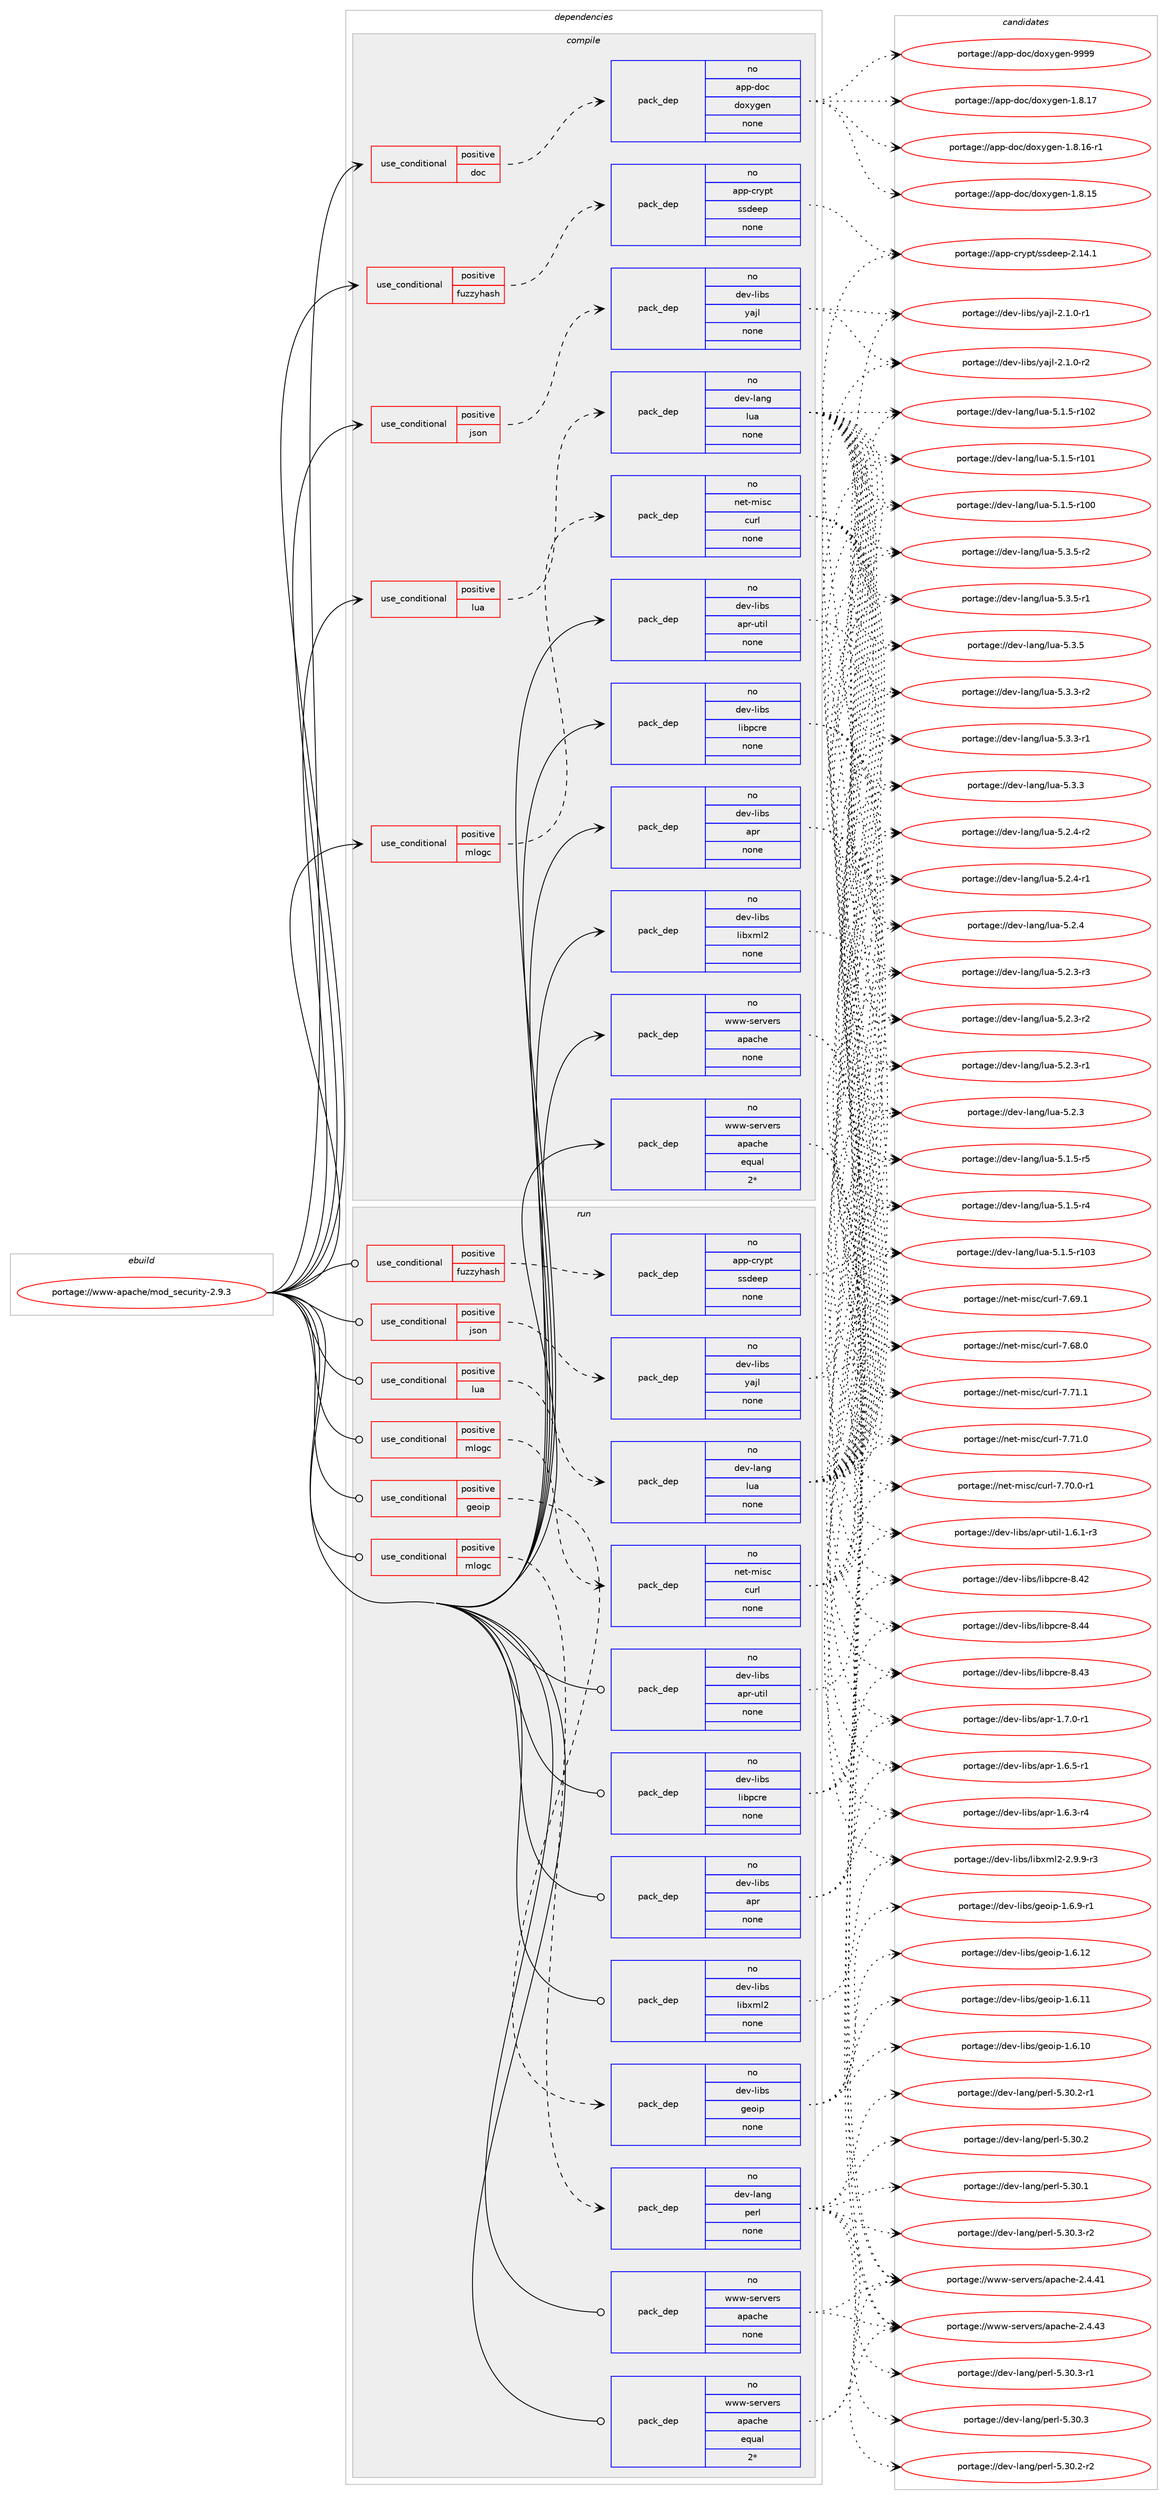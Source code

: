 digraph prolog {

# *************
# Graph options
# *************

newrank=true;
concentrate=true;
compound=true;
graph [rankdir=LR,fontname=Helvetica,fontsize=10,ranksep=1.5];#, ranksep=2.5, nodesep=0.2];
edge  [arrowhead=vee];
node  [fontname=Helvetica,fontsize=10];

# **********
# The ebuild
# **********

subgraph cluster_leftcol {
color=gray;
rank=same;
label=<<i>ebuild</i>>;
id [label="portage://www-apache/mod_security-2.9.3", color=red, width=4, href="../www-apache/mod_security-2.9.3.svg"];
}

# ****************
# The dependencies
# ****************

subgraph cluster_midcol {
color=gray;
label=<<i>dependencies</i>>;
subgraph cluster_compile {
fillcolor="#eeeeee";
style=filled;
label=<<i>compile</i>>;
subgraph cond252 {
dependency2181 [label=<<TABLE BORDER="0" CELLBORDER="1" CELLSPACING="0" CELLPADDING="4"><TR><TD ROWSPAN="3" CELLPADDING="10">use_conditional</TD></TR><TR><TD>positive</TD></TR><TR><TD>doc</TD></TR></TABLE>>, shape=none, color=red];
subgraph pack1894 {
dependency2182 [label=<<TABLE BORDER="0" CELLBORDER="1" CELLSPACING="0" CELLPADDING="4" WIDTH="220"><TR><TD ROWSPAN="6" CELLPADDING="30">pack_dep</TD></TR><TR><TD WIDTH="110">no</TD></TR><TR><TD>app-doc</TD></TR><TR><TD>doxygen</TD></TR><TR><TD>none</TD></TR><TR><TD></TD></TR></TABLE>>, shape=none, color=blue];
}
dependency2181:e -> dependency2182:w [weight=20,style="dashed",arrowhead="vee"];
}
id:e -> dependency2181:w [weight=20,style="solid",arrowhead="vee"];
subgraph cond253 {
dependency2183 [label=<<TABLE BORDER="0" CELLBORDER="1" CELLSPACING="0" CELLPADDING="4"><TR><TD ROWSPAN="3" CELLPADDING="10">use_conditional</TD></TR><TR><TD>positive</TD></TR><TR><TD>fuzzyhash</TD></TR></TABLE>>, shape=none, color=red];
subgraph pack1895 {
dependency2184 [label=<<TABLE BORDER="0" CELLBORDER="1" CELLSPACING="0" CELLPADDING="4" WIDTH="220"><TR><TD ROWSPAN="6" CELLPADDING="30">pack_dep</TD></TR><TR><TD WIDTH="110">no</TD></TR><TR><TD>app-crypt</TD></TR><TR><TD>ssdeep</TD></TR><TR><TD>none</TD></TR><TR><TD></TD></TR></TABLE>>, shape=none, color=blue];
}
dependency2183:e -> dependency2184:w [weight=20,style="dashed",arrowhead="vee"];
}
id:e -> dependency2183:w [weight=20,style="solid",arrowhead="vee"];
subgraph cond254 {
dependency2185 [label=<<TABLE BORDER="0" CELLBORDER="1" CELLSPACING="0" CELLPADDING="4"><TR><TD ROWSPAN="3" CELLPADDING="10">use_conditional</TD></TR><TR><TD>positive</TD></TR><TR><TD>json</TD></TR></TABLE>>, shape=none, color=red];
subgraph pack1896 {
dependency2186 [label=<<TABLE BORDER="0" CELLBORDER="1" CELLSPACING="0" CELLPADDING="4" WIDTH="220"><TR><TD ROWSPAN="6" CELLPADDING="30">pack_dep</TD></TR><TR><TD WIDTH="110">no</TD></TR><TR><TD>dev-libs</TD></TR><TR><TD>yajl</TD></TR><TR><TD>none</TD></TR><TR><TD></TD></TR></TABLE>>, shape=none, color=blue];
}
dependency2185:e -> dependency2186:w [weight=20,style="dashed",arrowhead="vee"];
}
id:e -> dependency2185:w [weight=20,style="solid",arrowhead="vee"];
subgraph cond255 {
dependency2187 [label=<<TABLE BORDER="0" CELLBORDER="1" CELLSPACING="0" CELLPADDING="4"><TR><TD ROWSPAN="3" CELLPADDING="10">use_conditional</TD></TR><TR><TD>positive</TD></TR><TR><TD>lua</TD></TR></TABLE>>, shape=none, color=red];
subgraph pack1897 {
dependency2188 [label=<<TABLE BORDER="0" CELLBORDER="1" CELLSPACING="0" CELLPADDING="4" WIDTH="220"><TR><TD ROWSPAN="6" CELLPADDING="30">pack_dep</TD></TR><TR><TD WIDTH="110">no</TD></TR><TR><TD>dev-lang</TD></TR><TR><TD>lua</TD></TR><TR><TD>none</TD></TR><TR><TD></TD></TR></TABLE>>, shape=none, color=blue];
}
dependency2187:e -> dependency2188:w [weight=20,style="dashed",arrowhead="vee"];
}
id:e -> dependency2187:w [weight=20,style="solid",arrowhead="vee"];
subgraph cond256 {
dependency2189 [label=<<TABLE BORDER="0" CELLBORDER="1" CELLSPACING="0" CELLPADDING="4"><TR><TD ROWSPAN="3" CELLPADDING="10">use_conditional</TD></TR><TR><TD>positive</TD></TR><TR><TD>mlogc</TD></TR></TABLE>>, shape=none, color=red];
subgraph pack1898 {
dependency2190 [label=<<TABLE BORDER="0" CELLBORDER="1" CELLSPACING="0" CELLPADDING="4" WIDTH="220"><TR><TD ROWSPAN="6" CELLPADDING="30">pack_dep</TD></TR><TR><TD WIDTH="110">no</TD></TR><TR><TD>net-misc</TD></TR><TR><TD>curl</TD></TR><TR><TD>none</TD></TR><TR><TD></TD></TR></TABLE>>, shape=none, color=blue];
}
dependency2189:e -> dependency2190:w [weight=20,style="dashed",arrowhead="vee"];
}
id:e -> dependency2189:w [weight=20,style="solid",arrowhead="vee"];
subgraph pack1899 {
dependency2191 [label=<<TABLE BORDER="0" CELLBORDER="1" CELLSPACING="0" CELLPADDING="4" WIDTH="220"><TR><TD ROWSPAN="6" CELLPADDING="30">pack_dep</TD></TR><TR><TD WIDTH="110">no</TD></TR><TR><TD>dev-libs</TD></TR><TR><TD>apr</TD></TR><TR><TD>none</TD></TR><TR><TD></TD></TR></TABLE>>, shape=none, color=blue];
}
id:e -> dependency2191:w [weight=20,style="solid",arrowhead="vee"];
subgraph pack1900 {
dependency2192 [label=<<TABLE BORDER="0" CELLBORDER="1" CELLSPACING="0" CELLPADDING="4" WIDTH="220"><TR><TD ROWSPAN="6" CELLPADDING="30">pack_dep</TD></TR><TR><TD WIDTH="110">no</TD></TR><TR><TD>dev-libs</TD></TR><TR><TD>apr-util</TD></TR><TR><TD>none</TD></TR><TR><TD></TD></TR></TABLE>>, shape=none, color=blue];
}
id:e -> dependency2192:w [weight=20,style="solid",arrowhead="vee"];
subgraph pack1901 {
dependency2193 [label=<<TABLE BORDER="0" CELLBORDER="1" CELLSPACING="0" CELLPADDING="4" WIDTH="220"><TR><TD ROWSPAN="6" CELLPADDING="30">pack_dep</TD></TR><TR><TD WIDTH="110">no</TD></TR><TR><TD>dev-libs</TD></TR><TR><TD>libpcre</TD></TR><TR><TD>none</TD></TR><TR><TD></TD></TR></TABLE>>, shape=none, color=blue];
}
id:e -> dependency2193:w [weight=20,style="solid",arrowhead="vee"];
subgraph pack1902 {
dependency2194 [label=<<TABLE BORDER="0" CELLBORDER="1" CELLSPACING="0" CELLPADDING="4" WIDTH="220"><TR><TD ROWSPAN="6" CELLPADDING="30">pack_dep</TD></TR><TR><TD WIDTH="110">no</TD></TR><TR><TD>dev-libs</TD></TR><TR><TD>libxml2</TD></TR><TR><TD>none</TD></TR><TR><TD></TD></TR></TABLE>>, shape=none, color=blue];
}
id:e -> dependency2194:w [weight=20,style="solid",arrowhead="vee"];
subgraph pack1903 {
dependency2195 [label=<<TABLE BORDER="0" CELLBORDER="1" CELLSPACING="0" CELLPADDING="4" WIDTH="220"><TR><TD ROWSPAN="6" CELLPADDING="30">pack_dep</TD></TR><TR><TD WIDTH="110">no</TD></TR><TR><TD>www-servers</TD></TR><TR><TD>apache</TD></TR><TR><TD>equal</TD></TR><TR><TD>2*</TD></TR></TABLE>>, shape=none, color=blue];
}
id:e -> dependency2195:w [weight=20,style="solid",arrowhead="vee"];
subgraph pack1904 {
dependency2196 [label=<<TABLE BORDER="0" CELLBORDER="1" CELLSPACING="0" CELLPADDING="4" WIDTH="220"><TR><TD ROWSPAN="6" CELLPADDING="30">pack_dep</TD></TR><TR><TD WIDTH="110">no</TD></TR><TR><TD>www-servers</TD></TR><TR><TD>apache</TD></TR><TR><TD>none</TD></TR><TR><TD></TD></TR></TABLE>>, shape=none, color=blue];
}
id:e -> dependency2196:w [weight=20,style="solid",arrowhead="vee"];
}
subgraph cluster_compileandrun {
fillcolor="#eeeeee";
style=filled;
label=<<i>compile and run</i>>;
}
subgraph cluster_run {
fillcolor="#eeeeee";
style=filled;
label=<<i>run</i>>;
subgraph cond257 {
dependency2197 [label=<<TABLE BORDER="0" CELLBORDER="1" CELLSPACING="0" CELLPADDING="4"><TR><TD ROWSPAN="3" CELLPADDING="10">use_conditional</TD></TR><TR><TD>positive</TD></TR><TR><TD>fuzzyhash</TD></TR></TABLE>>, shape=none, color=red];
subgraph pack1905 {
dependency2198 [label=<<TABLE BORDER="0" CELLBORDER="1" CELLSPACING="0" CELLPADDING="4" WIDTH="220"><TR><TD ROWSPAN="6" CELLPADDING="30">pack_dep</TD></TR><TR><TD WIDTH="110">no</TD></TR><TR><TD>app-crypt</TD></TR><TR><TD>ssdeep</TD></TR><TR><TD>none</TD></TR><TR><TD></TD></TR></TABLE>>, shape=none, color=blue];
}
dependency2197:e -> dependency2198:w [weight=20,style="dashed",arrowhead="vee"];
}
id:e -> dependency2197:w [weight=20,style="solid",arrowhead="odot"];
subgraph cond258 {
dependency2199 [label=<<TABLE BORDER="0" CELLBORDER="1" CELLSPACING="0" CELLPADDING="4"><TR><TD ROWSPAN="3" CELLPADDING="10">use_conditional</TD></TR><TR><TD>positive</TD></TR><TR><TD>geoip</TD></TR></TABLE>>, shape=none, color=red];
subgraph pack1906 {
dependency2200 [label=<<TABLE BORDER="0" CELLBORDER="1" CELLSPACING="0" CELLPADDING="4" WIDTH="220"><TR><TD ROWSPAN="6" CELLPADDING="30">pack_dep</TD></TR><TR><TD WIDTH="110">no</TD></TR><TR><TD>dev-libs</TD></TR><TR><TD>geoip</TD></TR><TR><TD>none</TD></TR><TR><TD></TD></TR></TABLE>>, shape=none, color=blue];
}
dependency2199:e -> dependency2200:w [weight=20,style="dashed",arrowhead="vee"];
}
id:e -> dependency2199:w [weight=20,style="solid",arrowhead="odot"];
subgraph cond259 {
dependency2201 [label=<<TABLE BORDER="0" CELLBORDER="1" CELLSPACING="0" CELLPADDING="4"><TR><TD ROWSPAN="3" CELLPADDING="10">use_conditional</TD></TR><TR><TD>positive</TD></TR><TR><TD>json</TD></TR></TABLE>>, shape=none, color=red];
subgraph pack1907 {
dependency2202 [label=<<TABLE BORDER="0" CELLBORDER="1" CELLSPACING="0" CELLPADDING="4" WIDTH="220"><TR><TD ROWSPAN="6" CELLPADDING="30">pack_dep</TD></TR><TR><TD WIDTH="110">no</TD></TR><TR><TD>dev-libs</TD></TR><TR><TD>yajl</TD></TR><TR><TD>none</TD></TR><TR><TD></TD></TR></TABLE>>, shape=none, color=blue];
}
dependency2201:e -> dependency2202:w [weight=20,style="dashed",arrowhead="vee"];
}
id:e -> dependency2201:w [weight=20,style="solid",arrowhead="odot"];
subgraph cond260 {
dependency2203 [label=<<TABLE BORDER="0" CELLBORDER="1" CELLSPACING="0" CELLPADDING="4"><TR><TD ROWSPAN="3" CELLPADDING="10">use_conditional</TD></TR><TR><TD>positive</TD></TR><TR><TD>lua</TD></TR></TABLE>>, shape=none, color=red];
subgraph pack1908 {
dependency2204 [label=<<TABLE BORDER="0" CELLBORDER="1" CELLSPACING="0" CELLPADDING="4" WIDTH="220"><TR><TD ROWSPAN="6" CELLPADDING="30">pack_dep</TD></TR><TR><TD WIDTH="110">no</TD></TR><TR><TD>dev-lang</TD></TR><TR><TD>lua</TD></TR><TR><TD>none</TD></TR><TR><TD></TD></TR></TABLE>>, shape=none, color=blue];
}
dependency2203:e -> dependency2204:w [weight=20,style="dashed",arrowhead="vee"];
}
id:e -> dependency2203:w [weight=20,style="solid",arrowhead="odot"];
subgraph cond261 {
dependency2205 [label=<<TABLE BORDER="0" CELLBORDER="1" CELLSPACING="0" CELLPADDING="4"><TR><TD ROWSPAN="3" CELLPADDING="10">use_conditional</TD></TR><TR><TD>positive</TD></TR><TR><TD>mlogc</TD></TR></TABLE>>, shape=none, color=red];
subgraph pack1909 {
dependency2206 [label=<<TABLE BORDER="0" CELLBORDER="1" CELLSPACING="0" CELLPADDING="4" WIDTH="220"><TR><TD ROWSPAN="6" CELLPADDING="30">pack_dep</TD></TR><TR><TD WIDTH="110">no</TD></TR><TR><TD>dev-lang</TD></TR><TR><TD>perl</TD></TR><TR><TD>none</TD></TR><TR><TD></TD></TR></TABLE>>, shape=none, color=blue];
}
dependency2205:e -> dependency2206:w [weight=20,style="dashed",arrowhead="vee"];
}
id:e -> dependency2205:w [weight=20,style="solid",arrowhead="odot"];
subgraph cond262 {
dependency2207 [label=<<TABLE BORDER="0" CELLBORDER="1" CELLSPACING="0" CELLPADDING="4"><TR><TD ROWSPAN="3" CELLPADDING="10">use_conditional</TD></TR><TR><TD>positive</TD></TR><TR><TD>mlogc</TD></TR></TABLE>>, shape=none, color=red];
subgraph pack1910 {
dependency2208 [label=<<TABLE BORDER="0" CELLBORDER="1" CELLSPACING="0" CELLPADDING="4" WIDTH="220"><TR><TD ROWSPAN="6" CELLPADDING="30">pack_dep</TD></TR><TR><TD WIDTH="110">no</TD></TR><TR><TD>net-misc</TD></TR><TR><TD>curl</TD></TR><TR><TD>none</TD></TR><TR><TD></TD></TR></TABLE>>, shape=none, color=blue];
}
dependency2207:e -> dependency2208:w [weight=20,style="dashed",arrowhead="vee"];
}
id:e -> dependency2207:w [weight=20,style="solid",arrowhead="odot"];
subgraph pack1911 {
dependency2209 [label=<<TABLE BORDER="0" CELLBORDER="1" CELLSPACING="0" CELLPADDING="4" WIDTH="220"><TR><TD ROWSPAN="6" CELLPADDING="30">pack_dep</TD></TR><TR><TD WIDTH="110">no</TD></TR><TR><TD>dev-libs</TD></TR><TR><TD>apr</TD></TR><TR><TD>none</TD></TR><TR><TD></TD></TR></TABLE>>, shape=none, color=blue];
}
id:e -> dependency2209:w [weight=20,style="solid",arrowhead="odot"];
subgraph pack1912 {
dependency2210 [label=<<TABLE BORDER="0" CELLBORDER="1" CELLSPACING="0" CELLPADDING="4" WIDTH="220"><TR><TD ROWSPAN="6" CELLPADDING="30">pack_dep</TD></TR><TR><TD WIDTH="110">no</TD></TR><TR><TD>dev-libs</TD></TR><TR><TD>apr-util</TD></TR><TR><TD>none</TD></TR><TR><TD></TD></TR></TABLE>>, shape=none, color=blue];
}
id:e -> dependency2210:w [weight=20,style="solid",arrowhead="odot"];
subgraph pack1913 {
dependency2211 [label=<<TABLE BORDER="0" CELLBORDER="1" CELLSPACING="0" CELLPADDING="4" WIDTH="220"><TR><TD ROWSPAN="6" CELLPADDING="30">pack_dep</TD></TR><TR><TD WIDTH="110">no</TD></TR><TR><TD>dev-libs</TD></TR><TR><TD>libpcre</TD></TR><TR><TD>none</TD></TR><TR><TD></TD></TR></TABLE>>, shape=none, color=blue];
}
id:e -> dependency2211:w [weight=20,style="solid",arrowhead="odot"];
subgraph pack1914 {
dependency2212 [label=<<TABLE BORDER="0" CELLBORDER="1" CELLSPACING="0" CELLPADDING="4" WIDTH="220"><TR><TD ROWSPAN="6" CELLPADDING="30">pack_dep</TD></TR><TR><TD WIDTH="110">no</TD></TR><TR><TD>dev-libs</TD></TR><TR><TD>libxml2</TD></TR><TR><TD>none</TD></TR><TR><TD></TD></TR></TABLE>>, shape=none, color=blue];
}
id:e -> dependency2212:w [weight=20,style="solid",arrowhead="odot"];
subgraph pack1915 {
dependency2213 [label=<<TABLE BORDER="0" CELLBORDER="1" CELLSPACING="0" CELLPADDING="4" WIDTH="220"><TR><TD ROWSPAN="6" CELLPADDING="30">pack_dep</TD></TR><TR><TD WIDTH="110">no</TD></TR><TR><TD>www-servers</TD></TR><TR><TD>apache</TD></TR><TR><TD>equal</TD></TR><TR><TD>2*</TD></TR></TABLE>>, shape=none, color=blue];
}
id:e -> dependency2213:w [weight=20,style="solid",arrowhead="odot"];
subgraph pack1916 {
dependency2214 [label=<<TABLE BORDER="0" CELLBORDER="1" CELLSPACING="0" CELLPADDING="4" WIDTH="220"><TR><TD ROWSPAN="6" CELLPADDING="30">pack_dep</TD></TR><TR><TD WIDTH="110">no</TD></TR><TR><TD>www-servers</TD></TR><TR><TD>apache</TD></TR><TR><TD>none</TD></TR><TR><TD></TD></TR></TABLE>>, shape=none, color=blue];
}
id:e -> dependency2214:w [weight=20,style="solid",arrowhead="odot"];
}
}

# **************
# The candidates
# **************

subgraph cluster_choices {
rank=same;
color=gray;
label=<<i>candidates</i>>;

subgraph choice1894 {
color=black;
nodesep=1;
choice971121124510011199471001111201211031011104557575757 [label="portage://app-doc/doxygen-9999", color=red, width=4,href="../app-doc/doxygen-9999.svg"];
choice9711211245100111994710011112012110310111045494656464955 [label="portage://app-doc/doxygen-1.8.17", color=red, width=4,href="../app-doc/doxygen-1.8.17.svg"];
choice97112112451001119947100111120121103101110454946564649544511449 [label="portage://app-doc/doxygen-1.8.16-r1", color=red, width=4,href="../app-doc/doxygen-1.8.16-r1.svg"];
choice9711211245100111994710011112012110310111045494656464953 [label="portage://app-doc/doxygen-1.8.15", color=red, width=4,href="../app-doc/doxygen-1.8.15.svg"];
dependency2182:e -> choice971121124510011199471001111201211031011104557575757:w [style=dotted,weight="100"];
dependency2182:e -> choice9711211245100111994710011112012110310111045494656464955:w [style=dotted,weight="100"];
dependency2182:e -> choice97112112451001119947100111120121103101110454946564649544511449:w [style=dotted,weight="100"];
dependency2182:e -> choice9711211245100111994710011112012110310111045494656464953:w [style=dotted,weight="100"];
}
subgraph choice1895 {
color=black;
nodesep=1;
choice9711211245991141211121164711511510010110111245504649524649 [label="portage://app-crypt/ssdeep-2.14.1", color=red, width=4,href="../app-crypt/ssdeep-2.14.1.svg"];
dependency2184:e -> choice9711211245991141211121164711511510010110111245504649524649:w [style=dotted,weight="100"];
}
subgraph choice1896 {
color=black;
nodesep=1;
choice100101118451081059811547121971061084550464946484511450 [label="portage://dev-libs/yajl-2.1.0-r2", color=red, width=4,href="../dev-libs/yajl-2.1.0-r2.svg"];
choice100101118451081059811547121971061084550464946484511449 [label="portage://dev-libs/yajl-2.1.0-r1", color=red, width=4,href="../dev-libs/yajl-2.1.0-r1.svg"];
dependency2186:e -> choice100101118451081059811547121971061084550464946484511450:w [style=dotted,weight="100"];
dependency2186:e -> choice100101118451081059811547121971061084550464946484511449:w [style=dotted,weight="100"];
}
subgraph choice1897 {
color=black;
nodesep=1;
choice100101118451089711010347108117974553465146534511450 [label="portage://dev-lang/lua-5.3.5-r2", color=red, width=4,href="../dev-lang/lua-5.3.5-r2.svg"];
choice100101118451089711010347108117974553465146534511449 [label="portage://dev-lang/lua-5.3.5-r1", color=red, width=4,href="../dev-lang/lua-5.3.5-r1.svg"];
choice10010111845108971101034710811797455346514653 [label="portage://dev-lang/lua-5.3.5", color=red, width=4,href="../dev-lang/lua-5.3.5.svg"];
choice100101118451089711010347108117974553465146514511450 [label="portage://dev-lang/lua-5.3.3-r2", color=red, width=4,href="../dev-lang/lua-5.3.3-r2.svg"];
choice100101118451089711010347108117974553465146514511449 [label="portage://dev-lang/lua-5.3.3-r1", color=red, width=4,href="../dev-lang/lua-5.3.3-r1.svg"];
choice10010111845108971101034710811797455346514651 [label="portage://dev-lang/lua-5.3.3", color=red, width=4,href="../dev-lang/lua-5.3.3.svg"];
choice100101118451089711010347108117974553465046524511450 [label="portage://dev-lang/lua-5.2.4-r2", color=red, width=4,href="../dev-lang/lua-5.2.4-r2.svg"];
choice100101118451089711010347108117974553465046524511449 [label="portage://dev-lang/lua-5.2.4-r1", color=red, width=4,href="../dev-lang/lua-5.2.4-r1.svg"];
choice10010111845108971101034710811797455346504652 [label="portage://dev-lang/lua-5.2.4", color=red, width=4,href="../dev-lang/lua-5.2.4.svg"];
choice100101118451089711010347108117974553465046514511451 [label="portage://dev-lang/lua-5.2.3-r3", color=red, width=4,href="../dev-lang/lua-5.2.3-r3.svg"];
choice100101118451089711010347108117974553465046514511450 [label="portage://dev-lang/lua-5.2.3-r2", color=red, width=4,href="../dev-lang/lua-5.2.3-r2.svg"];
choice100101118451089711010347108117974553465046514511449 [label="portage://dev-lang/lua-5.2.3-r1", color=red, width=4,href="../dev-lang/lua-5.2.3-r1.svg"];
choice10010111845108971101034710811797455346504651 [label="portage://dev-lang/lua-5.2.3", color=red, width=4,href="../dev-lang/lua-5.2.3.svg"];
choice100101118451089711010347108117974553464946534511453 [label="portage://dev-lang/lua-5.1.5-r5", color=red, width=4,href="../dev-lang/lua-5.1.5-r5.svg"];
choice100101118451089711010347108117974553464946534511452 [label="portage://dev-lang/lua-5.1.5-r4", color=red, width=4,href="../dev-lang/lua-5.1.5-r4.svg"];
choice1001011184510897110103471081179745534649465345114494851 [label="portage://dev-lang/lua-5.1.5-r103", color=red, width=4,href="../dev-lang/lua-5.1.5-r103.svg"];
choice1001011184510897110103471081179745534649465345114494850 [label="portage://dev-lang/lua-5.1.5-r102", color=red, width=4,href="../dev-lang/lua-5.1.5-r102.svg"];
choice1001011184510897110103471081179745534649465345114494849 [label="portage://dev-lang/lua-5.1.5-r101", color=red, width=4,href="../dev-lang/lua-5.1.5-r101.svg"];
choice1001011184510897110103471081179745534649465345114494848 [label="portage://dev-lang/lua-5.1.5-r100", color=red, width=4,href="../dev-lang/lua-5.1.5-r100.svg"];
dependency2188:e -> choice100101118451089711010347108117974553465146534511450:w [style=dotted,weight="100"];
dependency2188:e -> choice100101118451089711010347108117974553465146534511449:w [style=dotted,weight="100"];
dependency2188:e -> choice10010111845108971101034710811797455346514653:w [style=dotted,weight="100"];
dependency2188:e -> choice100101118451089711010347108117974553465146514511450:w [style=dotted,weight="100"];
dependency2188:e -> choice100101118451089711010347108117974553465146514511449:w [style=dotted,weight="100"];
dependency2188:e -> choice10010111845108971101034710811797455346514651:w [style=dotted,weight="100"];
dependency2188:e -> choice100101118451089711010347108117974553465046524511450:w [style=dotted,weight="100"];
dependency2188:e -> choice100101118451089711010347108117974553465046524511449:w [style=dotted,weight="100"];
dependency2188:e -> choice10010111845108971101034710811797455346504652:w [style=dotted,weight="100"];
dependency2188:e -> choice100101118451089711010347108117974553465046514511451:w [style=dotted,weight="100"];
dependency2188:e -> choice100101118451089711010347108117974553465046514511450:w [style=dotted,weight="100"];
dependency2188:e -> choice100101118451089711010347108117974553465046514511449:w [style=dotted,weight="100"];
dependency2188:e -> choice10010111845108971101034710811797455346504651:w [style=dotted,weight="100"];
dependency2188:e -> choice100101118451089711010347108117974553464946534511453:w [style=dotted,weight="100"];
dependency2188:e -> choice100101118451089711010347108117974553464946534511452:w [style=dotted,weight="100"];
dependency2188:e -> choice1001011184510897110103471081179745534649465345114494851:w [style=dotted,weight="100"];
dependency2188:e -> choice1001011184510897110103471081179745534649465345114494850:w [style=dotted,weight="100"];
dependency2188:e -> choice1001011184510897110103471081179745534649465345114494849:w [style=dotted,weight="100"];
dependency2188:e -> choice1001011184510897110103471081179745534649465345114494848:w [style=dotted,weight="100"];
}
subgraph choice1898 {
color=black;
nodesep=1;
choice1101011164510910511599479911711410845554655494649 [label="portage://net-misc/curl-7.71.1", color=red, width=4,href="../net-misc/curl-7.71.1.svg"];
choice1101011164510910511599479911711410845554655494648 [label="portage://net-misc/curl-7.71.0", color=red, width=4,href="../net-misc/curl-7.71.0.svg"];
choice11010111645109105115994799117114108455546554846484511449 [label="portage://net-misc/curl-7.70.0-r1", color=red, width=4,href="../net-misc/curl-7.70.0-r1.svg"];
choice1101011164510910511599479911711410845554654574649 [label="portage://net-misc/curl-7.69.1", color=red, width=4,href="../net-misc/curl-7.69.1.svg"];
choice1101011164510910511599479911711410845554654564648 [label="portage://net-misc/curl-7.68.0", color=red, width=4,href="../net-misc/curl-7.68.0.svg"];
dependency2190:e -> choice1101011164510910511599479911711410845554655494649:w [style=dotted,weight="100"];
dependency2190:e -> choice1101011164510910511599479911711410845554655494648:w [style=dotted,weight="100"];
dependency2190:e -> choice11010111645109105115994799117114108455546554846484511449:w [style=dotted,weight="100"];
dependency2190:e -> choice1101011164510910511599479911711410845554654574649:w [style=dotted,weight="100"];
dependency2190:e -> choice1101011164510910511599479911711410845554654564648:w [style=dotted,weight="100"];
}
subgraph choice1899 {
color=black;
nodesep=1;
choice100101118451081059811547971121144549465546484511449 [label="portage://dev-libs/apr-1.7.0-r1", color=red, width=4,href="../dev-libs/apr-1.7.0-r1.svg"];
choice100101118451081059811547971121144549465446534511449 [label="portage://dev-libs/apr-1.6.5-r1", color=red, width=4,href="../dev-libs/apr-1.6.5-r1.svg"];
choice100101118451081059811547971121144549465446514511452 [label="portage://dev-libs/apr-1.6.3-r4", color=red, width=4,href="../dev-libs/apr-1.6.3-r4.svg"];
dependency2191:e -> choice100101118451081059811547971121144549465546484511449:w [style=dotted,weight="100"];
dependency2191:e -> choice100101118451081059811547971121144549465446534511449:w [style=dotted,weight="100"];
dependency2191:e -> choice100101118451081059811547971121144549465446514511452:w [style=dotted,weight="100"];
}
subgraph choice1900 {
color=black;
nodesep=1;
choice10010111845108105981154797112114451171161051084549465446494511451 [label="portage://dev-libs/apr-util-1.6.1-r3", color=red, width=4,href="../dev-libs/apr-util-1.6.1-r3.svg"];
dependency2192:e -> choice10010111845108105981154797112114451171161051084549465446494511451:w [style=dotted,weight="100"];
}
subgraph choice1901 {
color=black;
nodesep=1;
choice10010111845108105981154710810598112991141014556465252 [label="portage://dev-libs/libpcre-8.44", color=red, width=4,href="../dev-libs/libpcre-8.44.svg"];
choice10010111845108105981154710810598112991141014556465251 [label="portage://dev-libs/libpcre-8.43", color=red, width=4,href="../dev-libs/libpcre-8.43.svg"];
choice10010111845108105981154710810598112991141014556465250 [label="portage://dev-libs/libpcre-8.42", color=red, width=4,href="../dev-libs/libpcre-8.42.svg"];
dependency2193:e -> choice10010111845108105981154710810598112991141014556465252:w [style=dotted,weight="100"];
dependency2193:e -> choice10010111845108105981154710810598112991141014556465251:w [style=dotted,weight="100"];
dependency2193:e -> choice10010111845108105981154710810598112991141014556465250:w [style=dotted,weight="100"];
}
subgraph choice1902 {
color=black;
nodesep=1;
choice10010111845108105981154710810598120109108504550465746574511451 [label="portage://dev-libs/libxml2-2.9.9-r3", color=red, width=4,href="../dev-libs/libxml2-2.9.9-r3.svg"];
dependency2194:e -> choice10010111845108105981154710810598120109108504550465746574511451:w [style=dotted,weight="100"];
}
subgraph choice1903 {
color=black;
nodesep=1;
choice119119119451151011141181011141154797112979910410145504652465251 [label="portage://www-servers/apache-2.4.43", color=red, width=4,href="../www-servers/apache-2.4.43.svg"];
choice119119119451151011141181011141154797112979910410145504652465249 [label="portage://www-servers/apache-2.4.41", color=red, width=4,href="../www-servers/apache-2.4.41.svg"];
dependency2195:e -> choice119119119451151011141181011141154797112979910410145504652465251:w [style=dotted,weight="100"];
dependency2195:e -> choice119119119451151011141181011141154797112979910410145504652465249:w [style=dotted,weight="100"];
}
subgraph choice1904 {
color=black;
nodesep=1;
choice119119119451151011141181011141154797112979910410145504652465251 [label="portage://www-servers/apache-2.4.43", color=red, width=4,href="../www-servers/apache-2.4.43.svg"];
choice119119119451151011141181011141154797112979910410145504652465249 [label="portage://www-servers/apache-2.4.41", color=red, width=4,href="../www-servers/apache-2.4.41.svg"];
dependency2196:e -> choice119119119451151011141181011141154797112979910410145504652465251:w [style=dotted,weight="100"];
dependency2196:e -> choice119119119451151011141181011141154797112979910410145504652465249:w [style=dotted,weight="100"];
}
subgraph choice1905 {
color=black;
nodesep=1;
choice9711211245991141211121164711511510010110111245504649524649 [label="portage://app-crypt/ssdeep-2.14.1", color=red, width=4,href="../app-crypt/ssdeep-2.14.1.svg"];
dependency2198:e -> choice9711211245991141211121164711511510010110111245504649524649:w [style=dotted,weight="100"];
}
subgraph choice1906 {
color=black;
nodesep=1;
choice1001011184510810598115471031011111051124549465446574511449 [label="portage://dev-libs/geoip-1.6.9-r1", color=red, width=4,href="../dev-libs/geoip-1.6.9-r1.svg"];
choice10010111845108105981154710310111110511245494654464950 [label="portage://dev-libs/geoip-1.6.12", color=red, width=4,href="../dev-libs/geoip-1.6.12.svg"];
choice10010111845108105981154710310111110511245494654464949 [label="portage://dev-libs/geoip-1.6.11", color=red, width=4,href="../dev-libs/geoip-1.6.11.svg"];
choice10010111845108105981154710310111110511245494654464948 [label="portage://dev-libs/geoip-1.6.10", color=red, width=4,href="../dev-libs/geoip-1.6.10.svg"];
dependency2200:e -> choice1001011184510810598115471031011111051124549465446574511449:w [style=dotted,weight="100"];
dependency2200:e -> choice10010111845108105981154710310111110511245494654464950:w [style=dotted,weight="100"];
dependency2200:e -> choice10010111845108105981154710310111110511245494654464949:w [style=dotted,weight="100"];
dependency2200:e -> choice10010111845108105981154710310111110511245494654464948:w [style=dotted,weight="100"];
}
subgraph choice1907 {
color=black;
nodesep=1;
choice100101118451081059811547121971061084550464946484511450 [label="portage://dev-libs/yajl-2.1.0-r2", color=red, width=4,href="../dev-libs/yajl-2.1.0-r2.svg"];
choice100101118451081059811547121971061084550464946484511449 [label="portage://dev-libs/yajl-2.1.0-r1", color=red, width=4,href="../dev-libs/yajl-2.1.0-r1.svg"];
dependency2202:e -> choice100101118451081059811547121971061084550464946484511450:w [style=dotted,weight="100"];
dependency2202:e -> choice100101118451081059811547121971061084550464946484511449:w [style=dotted,weight="100"];
}
subgraph choice1908 {
color=black;
nodesep=1;
choice100101118451089711010347108117974553465146534511450 [label="portage://dev-lang/lua-5.3.5-r2", color=red, width=4,href="../dev-lang/lua-5.3.5-r2.svg"];
choice100101118451089711010347108117974553465146534511449 [label="portage://dev-lang/lua-5.3.5-r1", color=red, width=4,href="../dev-lang/lua-5.3.5-r1.svg"];
choice10010111845108971101034710811797455346514653 [label="portage://dev-lang/lua-5.3.5", color=red, width=4,href="../dev-lang/lua-5.3.5.svg"];
choice100101118451089711010347108117974553465146514511450 [label="portage://dev-lang/lua-5.3.3-r2", color=red, width=4,href="../dev-lang/lua-5.3.3-r2.svg"];
choice100101118451089711010347108117974553465146514511449 [label="portage://dev-lang/lua-5.3.3-r1", color=red, width=4,href="../dev-lang/lua-5.3.3-r1.svg"];
choice10010111845108971101034710811797455346514651 [label="portage://dev-lang/lua-5.3.3", color=red, width=4,href="../dev-lang/lua-5.3.3.svg"];
choice100101118451089711010347108117974553465046524511450 [label="portage://dev-lang/lua-5.2.4-r2", color=red, width=4,href="../dev-lang/lua-5.2.4-r2.svg"];
choice100101118451089711010347108117974553465046524511449 [label="portage://dev-lang/lua-5.2.4-r1", color=red, width=4,href="../dev-lang/lua-5.2.4-r1.svg"];
choice10010111845108971101034710811797455346504652 [label="portage://dev-lang/lua-5.2.4", color=red, width=4,href="../dev-lang/lua-5.2.4.svg"];
choice100101118451089711010347108117974553465046514511451 [label="portage://dev-lang/lua-5.2.3-r3", color=red, width=4,href="../dev-lang/lua-5.2.3-r3.svg"];
choice100101118451089711010347108117974553465046514511450 [label="portage://dev-lang/lua-5.2.3-r2", color=red, width=4,href="../dev-lang/lua-5.2.3-r2.svg"];
choice100101118451089711010347108117974553465046514511449 [label="portage://dev-lang/lua-5.2.3-r1", color=red, width=4,href="../dev-lang/lua-5.2.3-r1.svg"];
choice10010111845108971101034710811797455346504651 [label="portage://dev-lang/lua-5.2.3", color=red, width=4,href="../dev-lang/lua-5.2.3.svg"];
choice100101118451089711010347108117974553464946534511453 [label="portage://dev-lang/lua-5.1.5-r5", color=red, width=4,href="../dev-lang/lua-5.1.5-r5.svg"];
choice100101118451089711010347108117974553464946534511452 [label="portage://dev-lang/lua-5.1.5-r4", color=red, width=4,href="../dev-lang/lua-5.1.5-r4.svg"];
choice1001011184510897110103471081179745534649465345114494851 [label="portage://dev-lang/lua-5.1.5-r103", color=red, width=4,href="../dev-lang/lua-5.1.5-r103.svg"];
choice1001011184510897110103471081179745534649465345114494850 [label="portage://dev-lang/lua-5.1.5-r102", color=red, width=4,href="../dev-lang/lua-5.1.5-r102.svg"];
choice1001011184510897110103471081179745534649465345114494849 [label="portage://dev-lang/lua-5.1.5-r101", color=red, width=4,href="../dev-lang/lua-5.1.5-r101.svg"];
choice1001011184510897110103471081179745534649465345114494848 [label="portage://dev-lang/lua-5.1.5-r100", color=red, width=4,href="../dev-lang/lua-5.1.5-r100.svg"];
dependency2204:e -> choice100101118451089711010347108117974553465146534511450:w [style=dotted,weight="100"];
dependency2204:e -> choice100101118451089711010347108117974553465146534511449:w [style=dotted,weight="100"];
dependency2204:e -> choice10010111845108971101034710811797455346514653:w [style=dotted,weight="100"];
dependency2204:e -> choice100101118451089711010347108117974553465146514511450:w [style=dotted,weight="100"];
dependency2204:e -> choice100101118451089711010347108117974553465146514511449:w [style=dotted,weight="100"];
dependency2204:e -> choice10010111845108971101034710811797455346514651:w [style=dotted,weight="100"];
dependency2204:e -> choice100101118451089711010347108117974553465046524511450:w [style=dotted,weight="100"];
dependency2204:e -> choice100101118451089711010347108117974553465046524511449:w [style=dotted,weight="100"];
dependency2204:e -> choice10010111845108971101034710811797455346504652:w [style=dotted,weight="100"];
dependency2204:e -> choice100101118451089711010347108117974553465046514511451:w [style=dotted,weight="100"];
dependency2204:e -> choice100101118451089711010347108117974553465046514511450:w [style=dotted,weight="100"];
dependency2204:e -> choice100101118451089711010347108117974553465046514511449:w [style=dotted,weight="100"];
dependency2204:e -> choice10010111845108971101034710811797455346504651:w [style=dotted,weight="100"];
dependency2204:e -> choice100101118451089711010347108117974553464946534511453:w [style=dotted,weight="100"];
dependency2204:e -> choice100101118451089711010347108117974553464946534511452:w [style=dotted,weight="100"];
dependency2204:e -> choice1001011184510897110103471081179745534649465345114494851:w [style=dotted,weight="100"];
dependency2204:e -> choice1001011184510897110103471081179745534649465345114494850:w [style=dotted,weight="100"];
dependency2204:e -> choice1001011184510897110103471081179745534649465345114494849:w [style=dotted,weight="100"];
dependency2204:e -> choice1001011184510897110103471081179745534649465345114494848:w [style=dotted,weight="100"];
}
subgraph choice1909 {
color=black;
nodesep=1;
choice100101118451089711010347112101114108455346514846514511450 [label="portage://dev-lang/perl-5.30.3-r2", color=red, width=4,href="../dev-lang/perl-5.30.3-r2.svg"];
choice100101118451089711010347112101114108455346514846514511449 [label="portage://dev-lang/perl-5.30.3-r1", color=red, width=4,href="../dev-lang/perl-5.30.3-r1.svg"];
choice10010111845108971101034711210111410845534651484651 [label="portage://dev-lang/perl-5.30.3", color=red, width=4,href="../dev-lang/perl-5.30.3.svg"];
choice100101118451089711010347112101114108455346514846504511450 [label="portage://dev-lang/perl-5.30.2-r2", color=red, width=4,href="../dev-lang/perl-5.30.2-r2.svg"];
choice100101118451089711010347112101114108455346514846504511449 [label="portage://dev-lang/perl-5.30.2-r1", color=red, width=4,href="../dev-lang/perl-5.30.2-r1.svg"];
choice10010111845108971101034711210111410845534651484650 [label="portage://dev-lang/perl-5.30.2", color=red, width=4,href="../dev-lang/perl-5.30.2.svg"];
choice10010111845108971101034711210111410845534651484649 [label="portage://dev-lang/perl-5.30.1", color=red, width=4,href="../dev-lang/perl-5.30.1.svg"];
dependency2206:e -> choice100101118451089711010347112101114108455346514846514511450:w [style=dotted,weight="100"];
dependency2206:e -> choice100101118451089711010347112101114108455346514846514511449:w [style=dotted,weight="100"];
dependency2206:e -> choice10010111845108971101034711210111410845534651484651:w [style=dotted,weight="100"];
dependency2206:e -> choice100101118451089711010347112101114108455346514846504511450:w [style=dotted,weight="100"];
dependency2206:e -> choice100101118451089711010347112101114108455346514846504511449:w [style=dotted,weight="100"];
dependency2206:e -> choice10010111845108971101034711210111410845534651484650:w [style=dotted,weight="100"];
dependency2206:e -> choice10010111845108971101034711210111410845534651484649:w [style=dotted,weight="100"];
}
subgraph choice1910 {
color=black;
nodesep=1;
choice1101011164510910511599479911711410845554655494649 [label="portage://net-misc/curl-7.71.1", color=red, width=4,href="../net-misc/curl-7.71.1.svg"];
choice1101011164510910511599479911711410845554655494648 [label="portage://net-misc/curl-7.71.0", color=red, width=4,href="../net-misc/curl-7.71.0.svg"];
choice11010111645109105115994799117114108455546554846484511449 [label="portage://net-misc/curl-7.70.0-r1", color=red, width=4,href="../net-misc/curl-7.70.0-r1.svg"];
choice1101011164510910511599479911711410845554654574649 [label="portage://net-misc/curl-7.69.1", color=red, width=4,href="../net-misc/curl-7.69.1.svg"];
choice1101011164510910511599479911711410845554654564648 [label="portage://net-misc/curl-7.68.0", color=red, width=4,href="../net-misc/curl-7.68.0.svg"];
dependency2208:e -> choice1101011164510910511599479911711410845554655494649:w [style=dotted,weight="100"];
dependency2208:e -> choice1101011164510910511599479911711410845554655494648:w [style=dotted,weight="100"];
dependency2208:e -> choice11010111645109105115994799117114108455546554846484511449:w [style=dotted,weight="100"];
dependency2208:e -> choice1101011164510910511599479911711410845554654574649:w [style=dotted,weight="100"];
dependency2208:e -> choice1101011164510910511599479911711410845554654564648:w [style=dotted,weight="100"];
}
subgraph choice1911 {
color=black;
nodesep=1;
choice100101118451081059811547971121144549465546484511449 [label="portage://dev-libs/apr-1.7.0-r1", color=red, width=4,href="../dev-libs/apr-1.7.0-r1.svg"];
choice100101118451081059811547971121144549465446534511449 [label="portage://dev-libs/apr-1.6.5-r1", color=red, width=4,href="../dev-libs/apr-1.6.5-r1.svg"];
choice100101118451081059811547971121144549465446514511452 [label="portage://dev-libs/apr-1.6.3-r4", color=red, width=4,href="../dev-libs/apr-1.6.3-r4.svg"];
dependency2209:e -> choice100101118451081059811547971121144549465546484511449:w [style=dotted,weight="100"];
dependency2209:e -> choice100101118451081059811547971121144549465446534511449:w [style=dotted,weight="100"];
dependency2209:e -> choice100101118451081059811547971121144549465446514511452:w [style=dotted,weight="100"];
}
subgraph choice1912 {
color=black;
nodesep=1;
choice10010111845108105981154797112114451171161051084549465446494511451 [label="portage://dev-libs/apr-util-1.6.1-r3", color=red, width=4,href="../dev-libs/apr-util-1.6.1-r3.svg"];
dependency2210:e -> choice10010111845108105981154797112114451171161051084549465446494511451:w [style=dotted,weight="100"];
}
subgraph choice1913 {
color=black;
nodesep=1;
choice10010111845108105981154710810598112991141014556465252 [label="portage://dev-libs/libpcre-8.44", color=red, width=4,href="../dev-libs/libpcre-8.44.svg"];
choice10010111845108105981154710810598112991141014556465251 [label="portage://dev-libs/libpcre-8.43", color=red, width=4,href="../dev-libs/libpcre-8.43.svg"];
choice10010111845108105981154710810598112991141014556465250 [label="portage://dev-libs/libpcre-8.42", color=red, width=4,href="../dev-libs/libpcre-8.42.svg"];
dependency2211:e -> choice10010111845108105981154710810598112991141014556465252:w [style=dotted,weight="100"];
dependency2211:e -> choice10010111845108105981154710810598112991141014556465251:w [style=dotted,weight="100"];
dependency2211:e -> choice10010111845108105981154710810598112991141014556465250:w [style=dotted,weight="100"];
}
subgraph choice1914 {
color=black;
nodesep=1;
choice10010111845108105981154710810598120109108504550465746574511451 [label="portage://dev-libs/libxml2-2.9.9-r3", color=red, width=4,href="../dev-libs/libxml2-2.9.9-r3.svg"];
dependency2212:e -> choice10010111845108105981154710810598120109108504550465746574511451:w [style=dotted,weight="100"];
}
subgraph choice1915 {
color=black;
nodesep=1;
choice119119119451151011141181011141154797112979910410145504652465251 [label="portage://www-servers/apache-2.4.43", color=red, width=4,href="../www-servers/apache-2.4.43.svg"];
choice119119119451151011141181011141154797112979910410145504652465249 [label="portage://www-servers/apache-2.4.41", color=red, width=4,href="../www-servers/apache-2.4.41.svg"];
dependency2213:e -> choice119119119451151011141181011141154797112979910410145504652465251:w [style=dotted,weight="100"];
dependency2213:e -> choice119119119451151011141181011141154797112979910410145504652465249:w [style=dotted,weight="100"];
}
subgraph choice1916 {
color=black;
nodesep=1;
choice119119119451151011141181011141154797112979910410145504652465251 [label="portage://www-servers/apache-2.4.43", color=red, width=4,href="../www-servers/apache-2.4.43.svg"];
choice119119119451151011141181011141154797112979910410145504652465249 [label="portage://www-servers/apache-2.4.41", color=red, width=4,href="../www-servers/apache-2.4.41.svg"];
dependency2214:e -> choice119119119451151011141181011141154797112979910410145504652465251:w [style=dotted,weight="100"];
dependency2214:e -> choice119119119451151011141181011141154797112979910410145504652465249:w [style=dotted,weight="100"];
}
}

}

